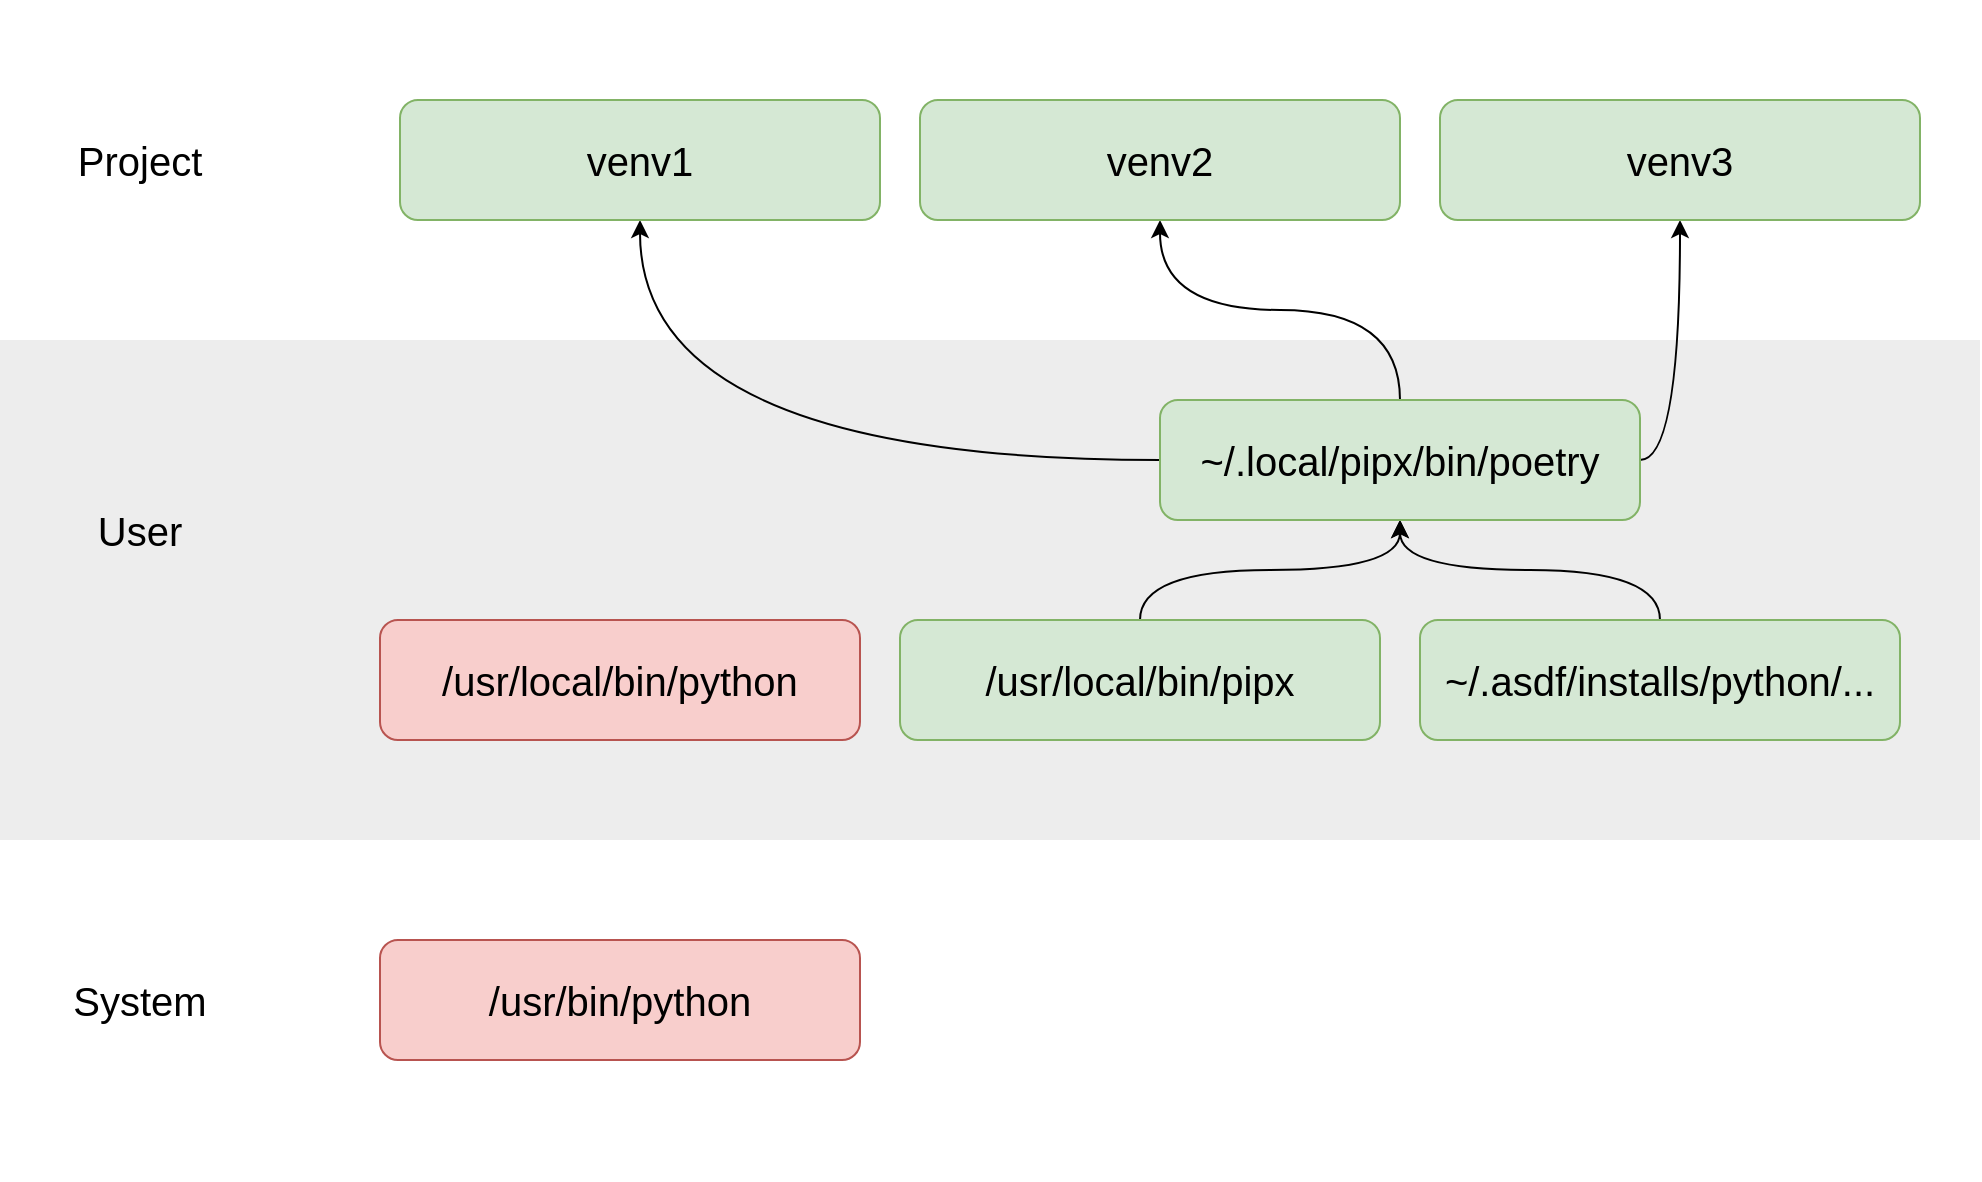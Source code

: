 <mxfile version="14.5.1" type="device"><diagram id="e2sSaAQySbLd1RczbzmM" name="Page-1"><mxGraphModel dx="1106" dy="892" grid="1" gridSize="10" guides="1" tooltips="1" connect="1" arrows="1" fold="1" page="1" pageScale="1" pageWidth="827" pageHeight="1169" math="0" shadow="0"><root><mxCell id="0"/><mxCell id="1" parent="0"/><mxCell id="85Iuy02ypn26H0EDdZX3-22" value="" style="rounded=0;whiteSpace=wrap;html=1;fontSize=20;strokeColor=none;fillColor=#FFFFFF;" parent="1" vertex="1"><mxGeometry x="90" y="600" width="990" height="170" as="geometry"/></mxCell><mxCell id="85Iuy02ypn26H0EDdZX3-21" value="" style="rounded=0;whiteSpace=wrap;html=1;fontSize=20;strokeColor=none;fillColor=#FFFFFF;" parent="1" vertex="1"><mxGeometry x="90" y="180" width="990" height="170" as="geometry"/></mxCell><mxCell id="85Iuy02ypn26H0EDdZX3-20" value="" style="rounded=0;whiteSpace=wrap;html=1;fontSize=20;fillColor=#EDEDED;strokeColor=none;" parent="1" vertex="1"><mxGeometry x="90" y="350" width="990" height="250" as="geometry"/></mxCell><mxCell id="85Iuy02ypn26H0EDdZX3-2" value="User" style="text;html=1;strokeColor=none;fillColor=none;align=center;verticalAlign=middle;whiteSpace=wrap;rounded=0;fontSize=20;" parent="1" vertex="1"><mxGeometry x="100" y="430" width="120" height="30" as="geometry"/></mxCell><mxCell id="85Iuy02ypn26H0EDdZX3-5" value="/usr/local/bin/python" style="rounded=1;whiteSpace=wrap;html=1;fontSize=20;fillColor=#f8cecc;strokeColor=#b85450;" parent="1" vertex="1"><mxGeometry x="280" y="490" width="240" height="60" as="geometry"/></mxCell><mxCell id="85Iuy02ypn26H0EDdZX3-15" style="edgeStyle=orthogonalEdgeStyle;curved=1;rounded=0;orthogonalLoop=1;jettySize=auto;html=1;fontSize=20;exitX=0.5;exitY=0;exitDx=0;exitDy=0;entryX=0.5;entryY=1;entryDx=0;entryDy=0;" parent="1" source="85Iuy02ypn26H0EDdZX3-6" target="85Iuy02ypn26H0EDdZX3-13" edge="1"><mxGeometry relative="1" as="geometry"><mxPoint x="790" y="450" as="targetPoint"/></mxGeometry></mxCell><mxCell id="85Iuy02ypn26H0EDdZX3-6" value="~/.asdf/installs/python/..." style="rounded=1;whiteSpace=wrap;html=1;fontSize=20;fillColor=#d5e8d4;strokeColor=#82b366;" parent="1" vertex="1"><mxGeometry x="800" y="490" width="240" height="60" as="geometry"/></mxCell><mxCell id="85Iuy02ypn26H0EDdZX3-14" style="edgeStyle=orthogonalEdgeStyle;curved=1;rounded=0;orthogonalLoop=1;jettySize=auto;html=1;entryX=0.5;entryY=1;entryDx=0;entryDy=0;fontSize=20;" parent="1" source="85Iuy02ypn26H0EDdZX3-7" target="85Iuy02ypn26H0EDdZX3-13" edge="1"><mxGeometry relative="1" as="geometry"/></mxCell><mxCell id="85Iuy02ypn26H0EDdZX3-7" value="/usr/local/bin/pipx" style="rounded=1;whiteSpace=wrap;html=1;fontSize=20;fillColor=#d5e8d4;strokeColor=#82b366;" parent="1" vertex="1"><mxGeometry x="540" y="490" width="240" height="60" as="geometry"/></mxCell><mxCell id="85Iuy02ypn26H0EDdZX3-16" style="edgeStyle=orthogonalEdgeStyle;curved=1;rounded=0;orthogonalLoop=1;jettySize=auto;html=1;entryX=0.5;entryY=1;entryDx=0;entryDy=0;fontSize=20;" parent="1" source="85Iuy02ypn26H0EDdZX3-13" target="85Iuy02ypn26H0EDdZX3-8" edge="1"><mxGeometry relative="1" as="geometry"/></mxCell><mxCell id="85Iuy02ypn26H0EDdZX3-17" style="edgeStyle=orthogonalEdgeStyle;curved=1;rounded=0;orthogonalLoop=1;jettySize=auto;html=1;entryX=0.5;entryY=1;entryDx=0;entryDy=0;fontSize=20;" parent="1" source="85Iuy02ypn26H0EDdZX3-13" target="85Iuy02ypn26H0EDdZX3-9" edge="1"><mxGeometry relative="1" as="geometry"/></mxCell><mxCell id="85Iuy02ypn26H0EDdZX3-18" style="edgeStyle=orthogonalEdgeStyle;curved=1;rounded=0;orthogonalLoop=1;jettySize=auto;html=1;entryX=0.5;entryY=1;entryDx=0;entryDy=0;fontSize=20;exitX=1;exitY=0.5;exitDx=0;exitDy=0;" parent="1" source="85Iuy02ypn26H0EDdZX3-13" target="85Iuy02ypn26H0EDdZX3-10" edge="1"><mxGeometry relative="1" as="geometry"/></mxCell><mxCell id="85Iuy02ypn26H0EDdZX3-13" value="~/.local/pipx/bin/poetry" style="rounded=1;whiteSpace=wrap;html=1;fontSize=20;fillColor=#d5e8d4;strokeColor=#82b366;" parent="1" vertex="1"><mxGeometry x="670" y="380" width="240" height="60" as="geometry"/></mxCell><mxCell id="85Iuy02ypn26H0EDdZX3-23" value="" style="group" parent="1" vertex="1" connectable="0"><mxGeometry x="100" y="230" width="950" height="60" as="geometry"/></mxCell><mxCell id="85Iuy02ypn26H0EDdZX3-3" value="Project" style="text;html=1;strokeColor=none;fillColor=none;align=center;verticalAlign=middle;whiteSpace=wrap;rounded=0;fontSize=20;" parent="85Iuy02ypn26H0EDdZX3-23" vertex="1"><mxGeometry y="15" width="120" height="30" as="geometry"/></mxCell><mxCell id="85Iuy02ypn26H0EDdZX3-8" value="venv1" style="rounded=1;whiteSpace=wrap;html=1;fontSize=20;fillColor=#d5e8d4;strokeColor=#82b366;" parent="85Iuy02ypn26H0EDdZX3-23" vertex="1"><mxGeometry x="190" width="240" height="60" as="geometry"/></mxCell><mxCell id="85Iuy02ypn26H0EDdZX3-9" value="venv2" style="rounded=1;whiteSpace=wrap;html=1;fontSize=20;fillColor=#d5e8d4;strokeColor=#82b366;" parent="85Iuy02ypn26H0EDdZX3-23" vertex="1"><mxGeometry x="450" width="240" height="60" as="geometry"/></mxCell><mxCell id="85Iuy02ypn26H0EDdZX3-10" value="venv3" style="rounded=1;whiteSpace=wrap;html=1;fontSize=20;fillColor=#d5e8d4;strokeColor=#82b366;" parent="85Iuy02ypn26H0EDdZX3-23" vertex="1"><mxGeometry x="710" width="240" height="60" as="geometry"/></mxCell><mxCell id="85Iuy02ypn26H0EDdZX3-24" value="" style="group" parent="1" vertex="1" connectable="0"><mxGeometry x="100" y="650" width="420" height="60" as="geometry"/></mxCell><mxCell id="85Iuy02ypn26H0EDdZX3-1" value="System" style="text;html=1;strokeColor=none;fillColor=none;align=center;verticalAlign=middle;whiteSpace=wrap;rounded=0;fontSize=20;" parent="85Iuy02ypn26H0EDdZX3-24" vertex="1"><mxGeometry y="15" width="120" height="30" as="geometry"/></mxCell><mxCell id="85Iuy02ypn26H0EDdZX3-4" value="/usr/bin/python" style="rounded=1;whiteSpace=wrap;html=1;fontSize=20;fillColor=#f8cecc;strokeColor=#b85450;" parent="85Iuy02ypn26H0EDdZX3-24" vertex="1"><mxGeometry x="180" width="240" height="60" as="geometry"/></mxCell></root></mxGraphModel></diagram></mxfile>